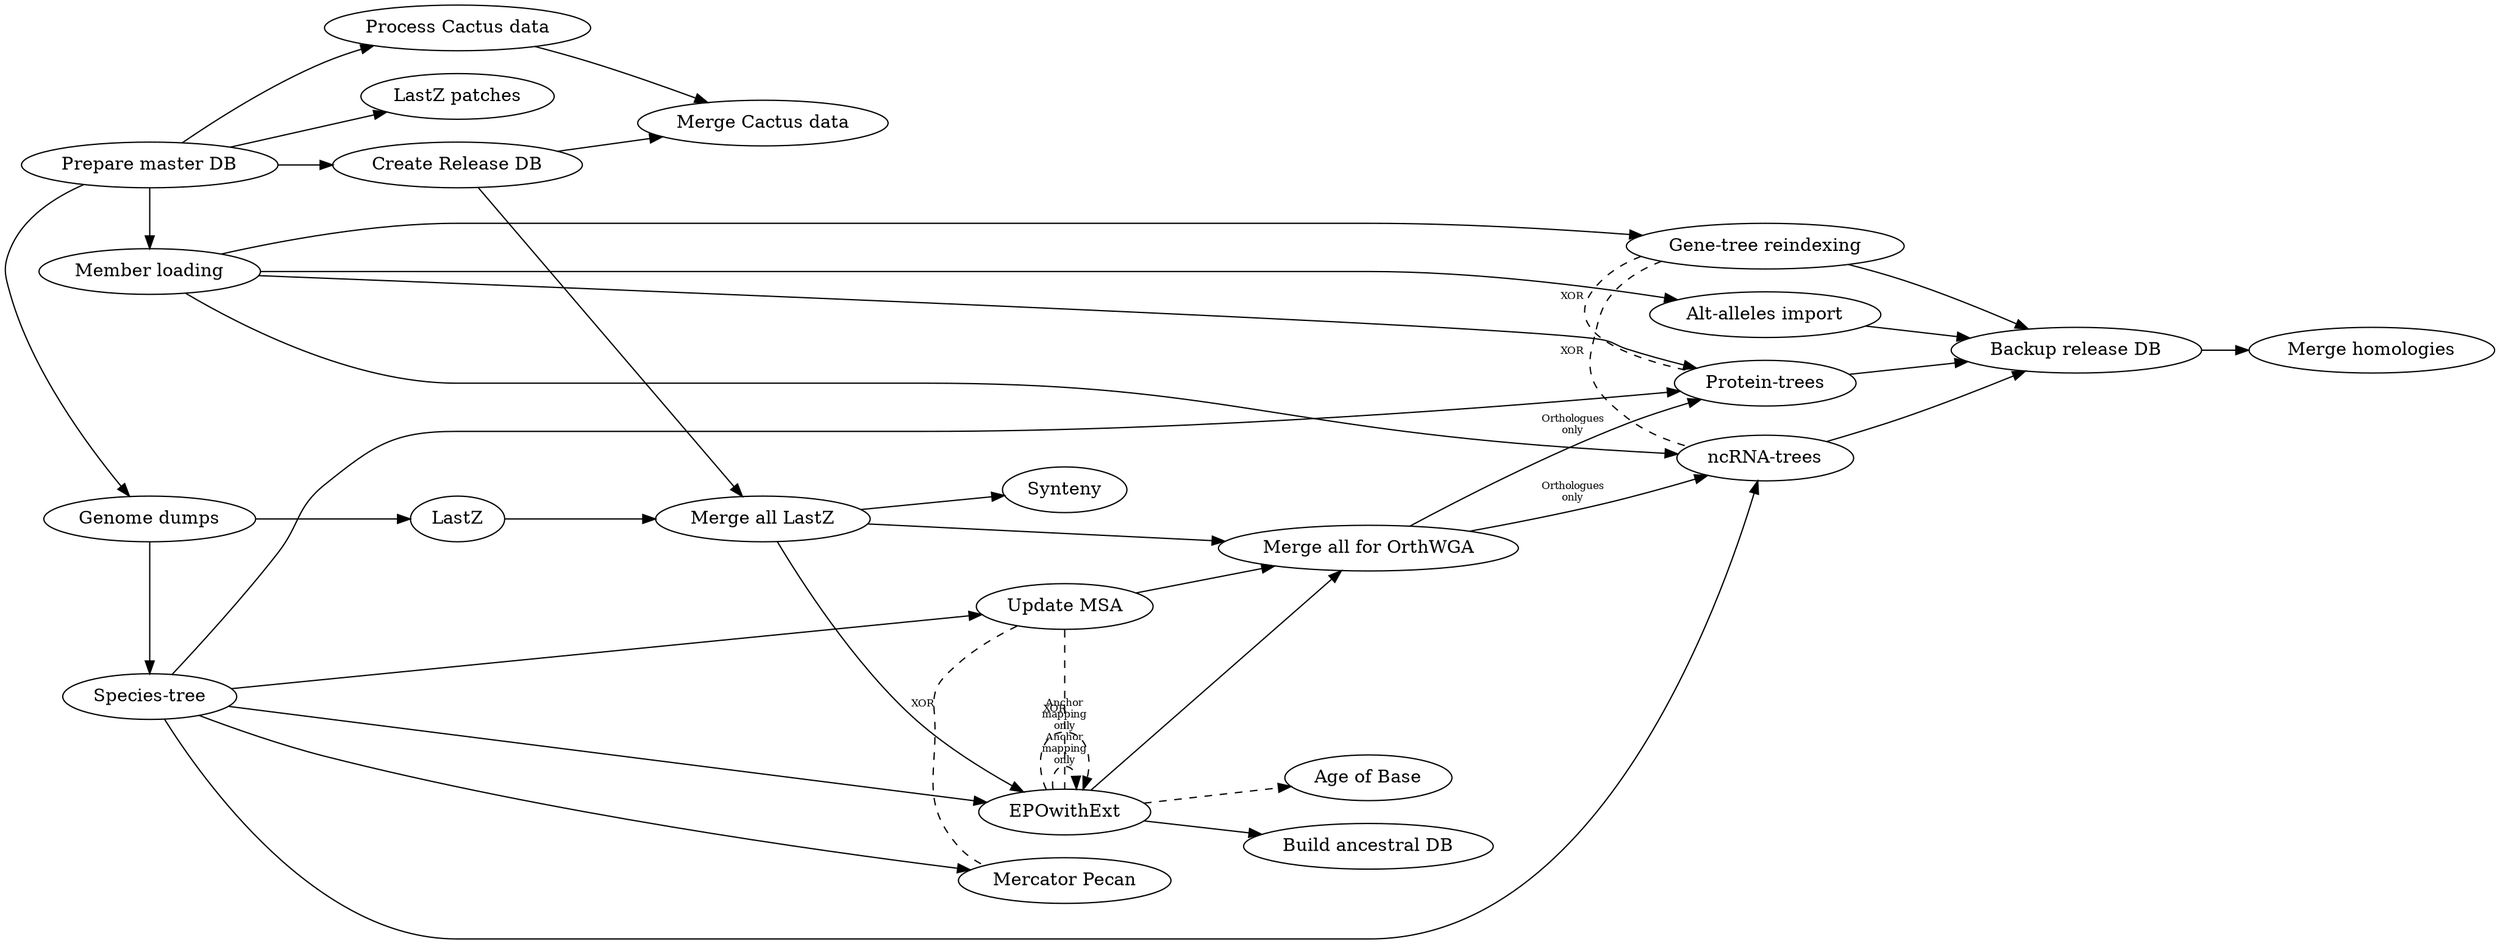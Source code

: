 digraph {
    rankdir=LR;  # Left-to-right graph instead of top-to-bottom
    "Process Cactus data" -> "Merge Cactus data";

    "Genome dumps" -> { "Species-tree", "LastZ" };
    "Species-tree" -> { "EPOwithExt", "ncRNA-trees", "Mercator Pecan", "Protein-trees", "Update MSA" };
    "Merge all LastZ" -> "EPOwithExt";
    "Member loading" -> { "Protein-trees", "ncRNA-trees", "Gene-tree reindexing", "Alt-alleles import" };
    { "EPOwithExt", "Merge all LastZ", "Update MSA" } -> "Merge all for OrthWGA";
    "Merge all for OrthWGA" -> { "Protein-trees", "ncRNA-trees" } [fontsize="8", label="Orthologues\nonly"];

    "Prepare master DB" -> { "Create Release DB", "Genome dumps", "LastZ patches", "Member loading", "Process Cactus data" };
    "Create Release DB" -> { "Merge all LastZ", "Merge Cactus data" };
    "EPOwithExt" -> "Build ancestral DB";

    "LastZ" -> "Merge all LastZ" -> "Synteny";

    { "Alt-alleles import", "Gene-tree reindexing", "ncRNA-trees", "Protein-trees" } -> "Backup release DB";
    "Backup release DB" -> "Merge homologies";

    // Shows finer-grained relationships
    "Gene-tree reindexing" -> "ncRNA-trees" [style="dashed", dir=none, fontsize="8", label="XOR"];
    "Gene-tree reindexing" -> "Protein-trees" [style="dashed", dir=none, fontsize="8", label="XOR"];
    "EPOwithExt" -> "EPOwithExt" [style="dashed", fontsize="8", label="Anchor\nmapping\nonly", headport="Primates:e", tailport="Mammals:e"];
    "EPOwithExt" -> "EPOwithExt" [style="dashed", fontsize="8", label="Anchor\nmapping\nonly", headport="Pigs:e", tailport="Mammals:e"];
    "EPOwithExt" -> "Age of Base" [style="dashed", headport="Human:w", tailport="Mammals:e"];
    "Update MSA" -> "EPOwithExt" [style="dashed", dir=none, fontsize="8", label="XOR"];
    "Update MSA" -> "Mercator Pecan" [style="dashed", dir=none, fontsize="8", label="XOR"];

    // Helps laying out the graph
    { rank = same; "Genome dumps"; "Member loading"; "Prepare master DB"; "Species-tree"; }
    { rank = same; "Alt-alleles import"; "Gene-tree reindexing"; "ncRNA-trees"; "Protein-trees"; }
    { rank = same; "EPOwithExt"; "Mercator Pecan"; "Update MSA"; }
}
